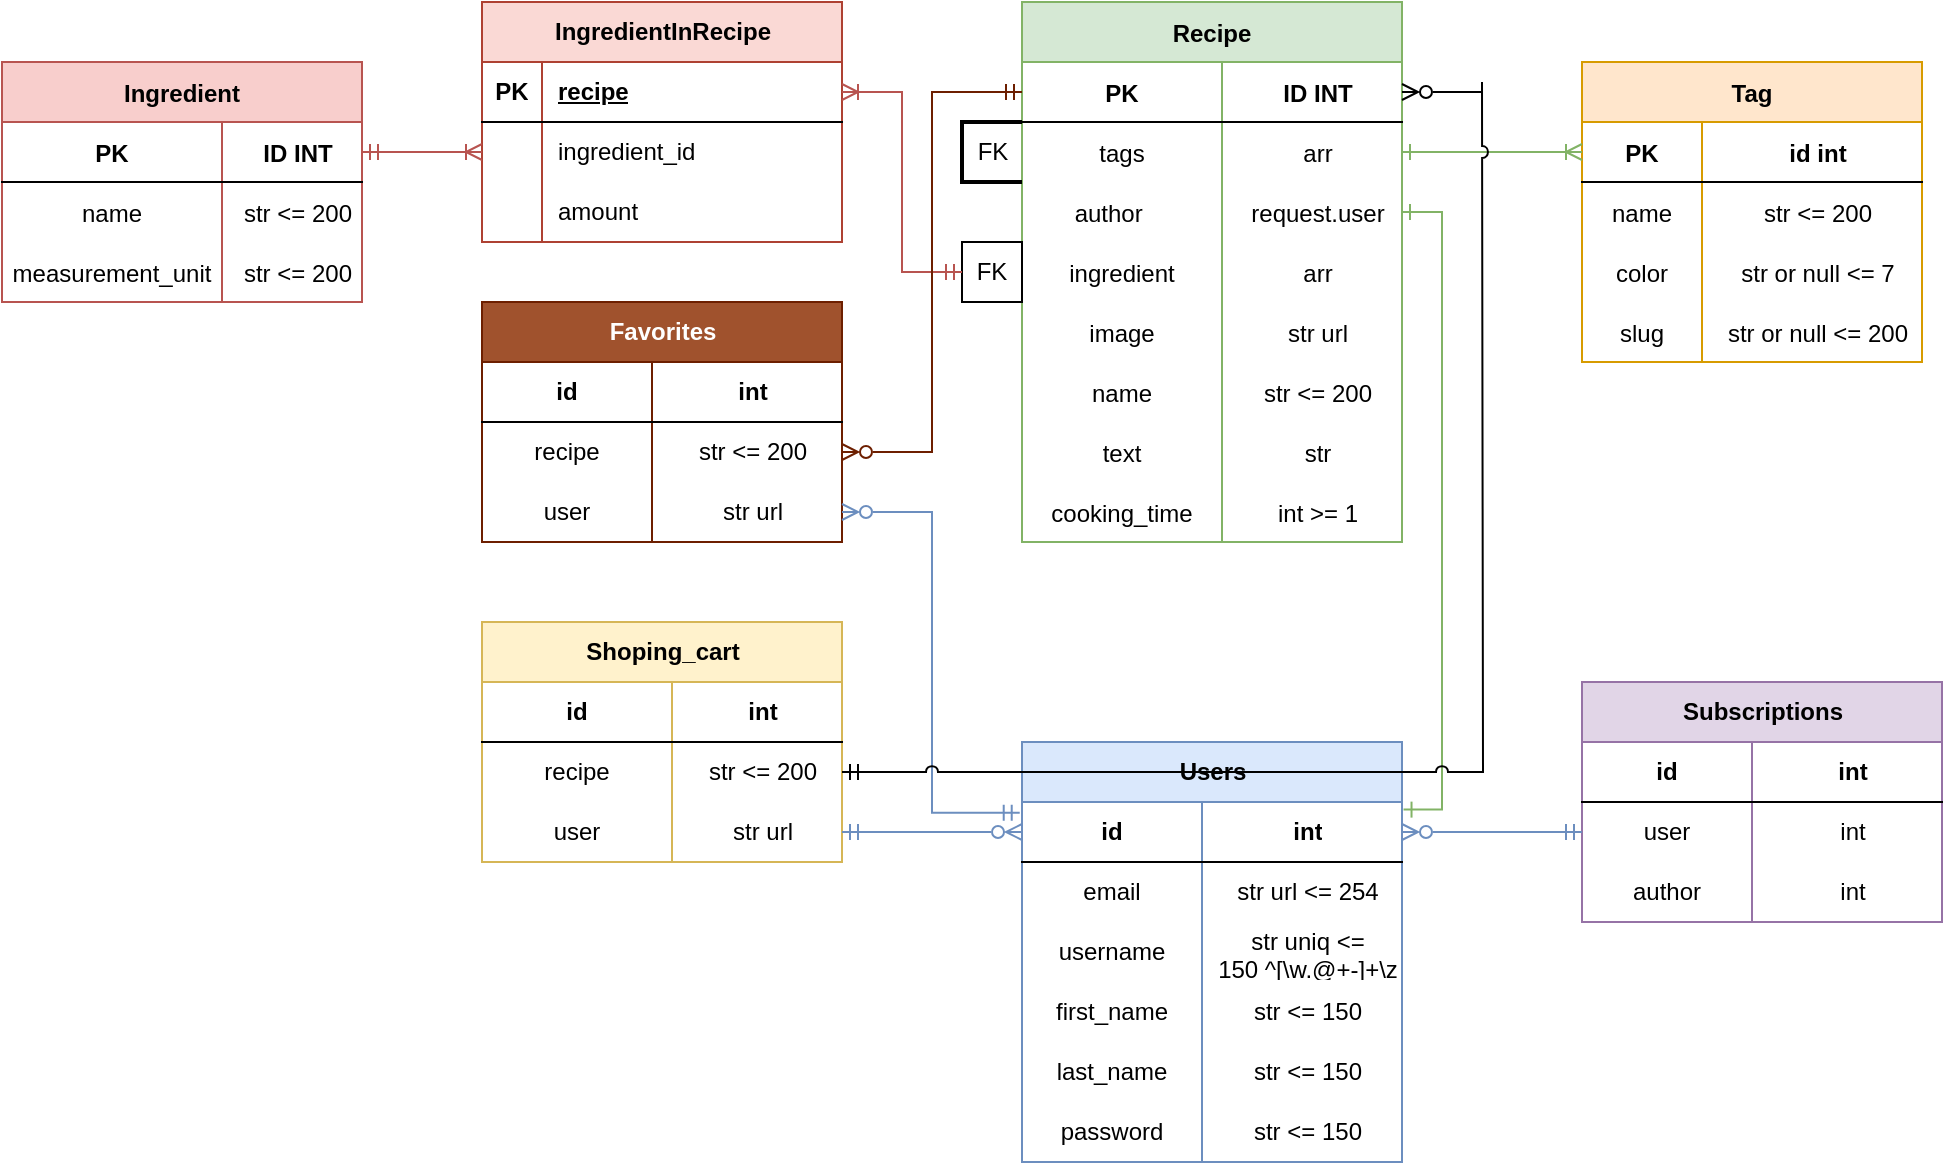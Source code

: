 <mxfile version="22.0.4" type="github">
  <diagram id="R2lEEEUBdFMjLlhIrx00" name="Page-1">
    <mxGraphModel dx="1900" dy="585" grid="1" gridSize="10" guides="1" tooltips="1" connect="1" arrows="1" fold="1" page="1" pageScale="1" pageWidth="850" pageHeight="1100" math="0" shadow="0" extFonts="Permanent Marker^https://fonts.googleapis.com/css?family=Permanent+Marker">
      <root>
        <mxCell id="0" />
        <mxCell id="1" parent="0" />
        <mxCell id="C-vyLk0tnHw3VtMMgP7b-2" value="Ingredient" style="shape=table;startSize=30;container=1;collapsible=1;childLayout=tableLayout;fixedRows=1;rowLines=0;fontStyle=1;align=center;resizeLast=1;fillColor=#f8cecc;strokeColor=#b85450;" parent="1" vertex="1">
          <mxGeometry x="-580" y="30" width="180" height="120" as="geometry" />
        </mxCell>
        <mxCell id="C-vyLk0tnHw3VtMMgP7b-3" value="" style="shape=partialRectangle;collapsible=0;dropTarget=0;pointerEvents=0;fillColor=none;points=[[0,0.5],[1,0.5]];portConstraint=eastwest;top=0;left=0;right=0;bottom=1;" parent="C-vyLk0tnHw3VtMMgP7b-2" vertex="1">
          <mxGeometry y="30" width="180" height="30" as="geometry" />
        </mxCell>
        <mxCell id="C-vyLk0tnHw3VtMMgP7b-4" value="PK" style="shape=partialRectangle;overflow=hidden;connectable=0;fillColor=none;top=0;left=0;bottom=0;right=0;fontStyle=1;" parent="C-vyLk0tnHw3VtMMgP7b-3" vertex="1">
          <mxGeometry width="110" height="30" as="geometry">
            <mxRectangle width="110" height="30" as="alternateBounds" />
          </mxGeometry>
        </mxCell>
        <mxCell id="C-vyLk0tnHw3VtMMgP7b-5" value="ID INT" style="shape=partialRectangle;overflow=hidden;connectable=0;fillColor=none;top=0;left=0;bottom=0;right=0;align=center;spacingLeft=6;fontStyle=1;" parent="C-vyLk0tnHw3VtMMgP7b-3" vertex="1">
          <mxGeometry x="110" width="70" height="30" as="geometry">
            <mxRectangle width="70" height="30" as="alternateBounds" />
          </mxGeometry>
        </mxCell>
        <mxCell id="C-vyLk0tnHw3VtMMgP7b-6" value="" style="shape=partialRectangle;collapsible=0;dropTarget=0;pointerEvents=0;fillColor=none;points=[[0,0.5],[1,0.5]];portConstraint=eastwest;top=0;left=0;right=0;bottom=0;" parent="C-vyLk0tnHw3VtMMgP7b-2" vertex="1">
          <mxGeometry y="60" width="180" height="30" as="geometry" />
        </mxCell>
        <mxCell id="C-vyLk0tnHw3VtMMgP7b-7" value="name" style="shape=partialRectangle;overflow=hidden;connectable=0;fillColor=none;top=0;left=0;bottom=0;right=0;" parent="C-vyLk0tnHw3VtMMgP7b-6" vertex="1">
          <mxGeometry width="110" height="30" as="geometry">
            <mxRectangle width="110" height="30" as="alternateBounds" />
          </mxGeometry>
        </mxCell>
        <mxCell id="C-vyLk0tnHw3VtMMgP7b-8" value="str &lt;= 200" style="shape=partialRectangle;overflow=hidden;connectable=0;fillColor=none;top=0;left=0;bottom=0;right=0;align=center;spacingLeft=6;" parent="C-vyLk0tnHw3VtMMgP7b-6" vertex="1">
          <mxGeometry x="110" width="70" height="30" as="geometry">
            <mxRectangle width="70" height="30" as="alternateBounds" />
          </mxGeometry>
        </mxCell>
        <mxCell id="C-vyLk0tnHw3VtMMgP7b-9" value="" style="shape=partialRectangle;collapsible=0;dropTarget=0;pointerEvents=0;fillColor=none;points=[[0,0.5],[1,0.5]];portConstraint=eastwest;top=0;left=0;right=0;bottom=0;" parent="C-vyLk0tnHw3VtMMgP7b-2" vertex="1">
          <mxGeometry y="90" width="180" height="30" as="geometry" />
        </mxCell>
        <mxCell id="C-vyLk0tnHw3VtMMgP7b-10" value="measurement_unit" style="shape=partialRectangle;overflow=hidden;connectable=0;fillColor=none;top=0;left=0;bottom=0;right=0;" parent="C-vyLk0tnHw3VtMMgP7b-9" vertex="1">
          <mxGeometry width="110" height="30" as="geometry">
            <mxRectangle width="110" height="30" as="alternateBounds" />
          </mxGeometry>
        </mxCell>
        <mxCell id="C-vyLk0tnHw3VtMMgP7b-11" value="str &lt;= 200" style="shape=partialRectangle;overflow=hidden;connectable=0;fillColor=none;top=0;left=0;bottom=0;right=0;align=center;spacingLeft=6;" parent="C-vyLk0tnHw3VtMMgP7b-9" vertex="1">
          <mxGeometry x="110" width="70" height="30" as="geometry">
            <mxRectangle width="70" height="30" as="alternateBounds" />
          </mxGeometry>
        </mxCell>
        <mxCell id="C-vyLk0tnHw3VtMMgP7b-13" value="Tag" style="shape=table;startSize=30;container=1;collapsible=1;childLayout=tableLayout;fixedRows=1;rowLines=0;fontStyle=1;align=center;resizeLast=1;fillColor=#ffe6cc;strokeColor=#d79b00;" parent="1" vertex="1">
          <mxGeometry x="210" y="30" width="170" height="150" as="geometry">
            <mxRectangle x="450" y="280" width="100" height="30" as="alternateBounds" />
          </mxGeometry>
        </mxCell>
        <mxCell id="C-vyLk0tnHw3VtMMgP7b-14" value="" style="shape=partialRectangle;collapsible=0;dropTarget=0;pointerEvents=0;fillColor=none;points=[[0,0.5],[1,0.5]];portConstraint=eastwest;top=0;left=0;right=0;bottom=1;" parent="C-vyLk0tnHw3VtMMgP7b-13" vertex="1">
          <mxGeometry y="30" width="170" height="30" as="geometry" />
        </mxCell>
        <mxCell id="C-vyLk0tnHw3VtMMgP7b-15" value="PK" style="shape=partialRectangle;overflow=hidden;connectable=0;fillColor=none;top=0;left=0;bottom=0;right=0;fontStyle=1;" parent="C-vyLk0tnHw3VtMMgP7b-14" vertex="1">
          <mxGeometry width="60" height="30" as="geometry">
            <mxRectangle width="60" height="30" as="alternateBounds" />
          </mxGeometry>
        </mxCell>
        <mxCell id="C-vyLk0tnHw3VtMMgP7b-16" value="id int" style="shape=partialRectangle;overflow=hidden;connectable=0;fillColor=none;top=0;left=0;bottom=0;right=0;align=center;spacingLeft=6;fontStyle=1;" parent="C-vyLk0tnHw3VtMMgP7b-14" vertex="1">
          <mxGeometry x="60" width="110" height="30" as="geometry">
            <mxRectangle width="110" height="30" as="alternateBounds" />
          </mxGeometry>
        </mxCell>
        <mxCell id="C-vyLk0tnHw3VtMMgP7b-17" value="" style="shape=partialRectangle;collapsible=0;dropTarget=0;pointerEvents=0;fillColor=none;points=[[0,0.5],[1,0.5]];portConstraint=eastwest;top=0;left=0;right=0;bottom=0;" parent="C-vyLk0tnHw3VtMMgP7b-13" vertex="1">
          <mxGeometry y="60" width="170" height="30" as="geometry" />
        </mxCell>
        <mxCell id="C-vyLk0tnHw3VtMMgP7b-18" value="name" style="shape=partialRectangle;overflow=hidden;connectable=0;fillColor=none;top=0;left=0;bottom=0;right=0;" parent="C-vyLk0tnHw3VtMMgP7b-17" vertex="1">
          <mxGeometry width="60" height="30" as="geometry">
            <mxRectangle width="60" height="30" as="alternateBounds" />
          </mxGeometry>
        </mxCell>
        <mxCell id="C-vyLk0tnHw3VtMMgP7b-19" value="str &lt;= 200" style="shape=partialRectangle;overflow=hidden;connectable=0;fillColor=none;top=0;left=0;bottom=0;right=0;align=center;spacingLeft=6;" parent="C-vyLk0tnHw3VtMMgP7b-17" vertex="1">
          <mxGeometry x="60" width="110" height="30" as="geometry">
            <mxRectangle width="110" height="30" as="alternateBounds" />
          </mxGeometry>
        </mxCell>
        <mxCell id="C-vyLk0tnHw3VtMMgP7b-20" value="" style="shape=partialRectangle;collapsible=0;dropTarget=0;pointerEvents=0;fillColor=none;points=[[0,0.5],[1,0.5]];portConstraint=eastwest;top=0;left=0;right=0;bottom=0;" parent="C-vyLk0tnHw3VtMMgP7b-13" vertex="1">
          <mxGeometry y="90" width="170" height="30" as="geometry" />
        </mxCell>
        <mxCell id="C-vyLk0tnHw3VtMMgP7b-21" value="color" style="shape=partialRectangle;overflow=hidden;connectable=0;fillColor=none;top=0;left=0;bottom=0;right=0;" parent="C-vyLk0tnHw3VtMMgP7b-20" vertex="1">
          <mxGeometry width="60" height="30" as="geometry">
            <mxRectangle width="60" height="30" as="alternateBounds" />
          </mxGeometry>
        </mxCell>
        <mxCell id="C-vyLk0tnHw3VtMMgP7b-22" value="str or null &lt;= 7" style="shape=partialRectangle;overflow=hidden;connectable=0;fillColor=none;top=0;left=0;bottom=0;right=0;align=center;spacingLeft=6;" parent="C-vyLk0tnHw3VtMMgP7b-20" vertex="1">
          <mxGeometry x="60" width="110" height="30" as="geometry">
            <mxRectangle width="110" height="30" as="alternateBounds" />
          </mxGeometry>
        </mxCell>
        <mxCell id="FzoGhmLpNb_lj_V5C8k2-19" value="" style="shape=partialRectangle;collapsible=0;dropTarget=0;pointerEvents=0;fillColor=none;points=[[0,0.5],[1,0.5]];portConstraint=eastwest;top=0;left=0;right=0;bottom=0;" parent="C-vyLk0tnHw3VtMMgP7b-13" vertex="1">
          <mxGeometry y="120" width="170" height="30" as="geometry" />
        </mxCell>
        <mxCell id="FzoGhmLpNb_lj_V5C8k2-20" value="slug" style="shape=partialRectangle;overflow=hidden;connectable=0;fillColor=none;top=0;left=0;bottom=0;right=0;" parent="FzoGhmLpNb_lj_V5C8k2-19" vertex="1">
          <mxGeometry width="60" height="30" as="geometry">
            <mxRectangle width="60" height="30" as="alternateBounds" />
          </mxGeometry>
        </mxCell>
        <mxCell id="FzoGhmLpNb_lj_V5C8k2-21" value="str or null &lt;= 200" style="shape=partialRectangle;overflow=hidden;connectable=0;fillColor=none;top=0;left=0;bottom=0;right=0;align=center;spacingLeft=6;" parent="FzoGhmLpNb_lj_V5C8k2-19" vertex="1">
          <mxGeometry x="60" width="110" height="30" as="geometry">
            <mxRectangle width="110" height="30" as="alternateBounds" />
          </mxGeometry>
        </mxCell>
        <mxCell id="2BtmuSLuBEqkXq1-cd7t-18" value="Shoping_cart" style="shape=table;startSize=30;container=1;collapsible=1;childLayout=tableLayout;fixedRows=1;rowLines=0;fontStyle=1;align=center;resizeLast=1;html=1;fillColor=#fff2cc;strokeColor=#d6b656;" parent="1" vertex="1">
          <mxGeometry x="-340" y="310" width="180" height="120" as="geometry" />
        </mxCell>
        <mxCell id="2BtmuSLuBEqkXq1-cd7t-19" value="" style="shape=tableRow;horizontal=0;startSize=0;swimlaneHead=0;swimlaneBody=0;fillColor=none;collapsible=0;dropTarget=0;points=[[0,0.5],[1,0.5]];portConstraint=eastwest;top=0;left=0;right=0;bottom=1;" parent="2BtmuSLuBEqkXq1-cd7t-18" vertex="1">
          <mxGeometry y="30" width="180" height="30" as="geometry" />
        </mxCell>
        <mxCell id="2BtmuSLuBEqkXq1-cd7t-20" value="id" style="shape=partialRectangle;connectable=0;fillColor=none;top=0;left=0;bottom=0;right=0;fontStyle=1;overflow=hidden;whiteSpace=wrap;html=1;" parent="2BtmuSLuBEqkXq1-cd7t-19" vertex="1">
          <mxGeometry width="95" height="30" as="geometry">
            <mxRectangle width="95" height="30" as="alternateBounds" />
          </mxGeometry>
        </mxCell>
        <mxCell id="2BtmuSLuBEqkXq1-cd7t-21" value="int" style="shape=partialRectangle;connectable=0;fillColor=none;top=0;left=0;bottom=0;right=0;align=center;spacingLeft=6;fontStyle=1;overflow=hidden;whiteSpace=wrap;html=1;" parent="2BtmuSLuBEqkXq1-cd7t-19" vertex="1">
          <mxGeometry x="95" width="85" height="30" as="geometry">
            <mxRectangle width="85" height="30" as="alternateBounds" />
          </mxGeometry>
        </mxCell>
        <mxCell id="2BtmuSLuBEqkXq1-cd7t-22" value="" style="shape=tableRow;horizontal=0;startSize=0;swimlaneHead=0;swimlaneBody=0;fillColor=none;collapsible=0;dropTarget=0;points=[[0,0.5],[1,0.5]];portConstraint=eastwest;top=0;left=0;right=0;bottom=0;" parent="2BtmuSLuBEqkXq1-cd7t-18" vertex="1">
          <mxGeometry y="60" width="180" height="30" as="geometry" />
        </mxCell>
        <mxCell id="2BtmuSLuBEqkXq1-cd7t-23" value="recipe" style="shape=partialRectangle;connectable=0;fillColor=none;top=0;left=0;bottom=0;right=0;editable=1;overflow=hidden;whiteSpace=wrap;html=1;" parent="2BtmuSLuBEqkXq1-cd7t-22" vertex="1">
          <mxGeometry width="95" height="30" as="geometry">
            <mxRectangle width="95" height="30" as="alternateBounds" />
          </mxGeometry>
        </mxCell>
        <mxCell id="2BtmuSLuBEqkXq1-cd7t-24" value="str &amp;lt;= 200" style="shape=partialRectangle;connectable=0;fillColor=none;top=0;left=0;bottom=0;right=0;align=center;spacingLeft=6;overflow=hidden;whiteSpace=wrap;html=1;" parent="2BtmuSLuBEqkXq1-cd7t-22" vertex="1">
          <mxGeometry x="95" width="85" height="30" as="geometry">
            <mxRectangle width="85" height="30" as="alternateBounds" />
          </mxGeometry>
        </mxCell>
        <mxCell id="2BtmuSLuBEqkXq1-cd7t-25" value="" style="shape=tableRow;horizontal=0;startSize=0;swimlaneHead=0;swimlaneBody=0;fillColor=none;collapsible=0;dropTarget=0;points=[[0,0.5],[1,0.5]];portConstraint=eastwest;top=0;left=0;right=0;bottom=0;" parent="2BtmuSLuBEqkXq1-cd7t-18" vertex="1">
          <mxGeometry y="90" width="180" height="30" as="geometry" />
        </mxCell>
        <mxCell id="2BtmuSLuBEqkXq1-cd7t-26" value="user" style="shape=partialRectangle;connectable=0;fillColor=none;top=0;left=0;bottom=0;right=0;editable=1;overflow=hidden;whiteSpace=wrap;html=1;" parent="2BtmuSLuBEqkXq1-cd7t-25" vertex="1">
          <mxGeometry width="95" height="30" as="geometry">
            <mxRectangle width="95" height="30" as="alternateBounds" />
          </mxGeometry>
        </mxCell>
        <mxCell id="2BtmuSLuBEqkXq1-cd7t-27" value="str url" style="shape=partialRectangle;connectable=0;fillColor=none;top=0;left=0;bottom=0;right=0;align=center;spacingLeft=6;overflow=hidden;whiteSpace=wrap;html=1;" parent="2BtmuSLuBEqkXq1-cd7t-25" vertex="1">
          <mxGeometry x="95" width="85" height="30" as="geometry">
            <mxRectangle width="85" height="30" as="alternateBounds" />
          </mxGeometry>
        </mxCell>
        <mxCell id="2BtmuSLuBEqkXq1-cd7t-31" value="Favorites" style="shape=table;startSize=30;container=1;collapsible=1;childLayout=tableLayout;fixedRows=1;rowLines=0;fontStyle=1;align=center;resizeLast=1;html=1;fillColor=#a0522d;fontColor=#ffffff;strokeColor=#6D1F00;" parent="1" vertex="1">
          <mxGeometry x="-340" y="150" width="180" height="120" as="geometry" />
        </mxCell>
        <mxCell id="2BtmuSLuBEqkXq1-cd7t-32" value="" style="shape=tableRow;horizontal=0;startSize=0;swimlaneHead=0;swimlaneBody=0;fillColor=none;collapsible=0;dropTarget=0;points=[[0,0.5],[1,0.5]];portConstraint=eastwest;top=0;left=0;right=0;bottom=1;" parent="2BtmuSLuBEqkXq1-cd7t-31" vertex="1">
          <mxGeometry y="30" width="180" height="30" as="geometry" />
        </mxCell>
        <mxCell id="2BtmuSLuBEqkXq1-cd7t-33" value="id" style="shape=partialRectangle;connectable=0;fillColor=none;top=0;left=0;bottom=0;right=0;fontStyle=1;overflow=hidden;whiteSpace=wrap;html=1;" parent="2BtmuSLuBEqkXq1-cd7t-32" vertex="1">
          <mxGeometry width="85" height="30" as="geometry">
            <mxRectangle width="85" height="30" as="alternateBounds" />
          </mxGeometry>
        </mxCell>
        <mxCell id="2BtmuSLuBEqkXq1-cd7t-34" value="int" style="shape=partialRectangle;connectable=0;fillColor=none;top=0;left=0;bottom=0;right=0;align=center;spacingLeft=6;fontStyle=1;overflow=hidden;whiteSpace=wrap;html=1;" parent="2BtmuSLuBEqkXq1-cd7t-32" vertex="1">
          <mxGeometry x="85" width="95" height="30" as="geometry">
            <mxRectangle width="95" height="30" as="alternateBounds" />
          </mxGeometry>
        </mxCell>
        <mxCell id="2BtmuSLuBEqkXq1-cd7t-35" value="" style="shape=tableRow;horizontal=0;startSize=0;swimlaneHead=0;swimlaneBody=0;fillColor=none;collapsible=0;dropTarget=0;points=[[0,0.5],[1,0.5]];portConstraint=eastwest;top=0;left=0;right=0;bottom=0;" parent="2BtmuSLuBEqkXq1-cd7t-31" vertex="1">
          <mxGeometry y="60" width="180" height="30" as="geometry" />
        </mxCell>
        <mxCell id="2BtmuSLuBEqkXq1-cd7t-36" value="recipe" style="shape=partialRectangle;connectable=0;fillColor=none;top=0;left=0;bottom=0;right=0;editable=1;overflow=hidden;whiteSpace=wrap;html=1;" parent="2BtmuSLuBEqkXq1-cd7t-35" vertex="1">
          <mxGeometry width="85" height="30" as="geometry">
            <mxRectangle width="85" height="30" as="alternateBounds" />
          </mxGeometry>
        </mxCell>
        <mxCell id="2BtmuSLuBEqkXq1-cd7t-37" value="str &amp;lt;= 200" style="shape=partialRectangle;connectable=0;fillColor=none;top=0;left=0;bottom=0;right=0;align=center;spacingLeft=6;overflow=hidden;whiteSpace=wrap;html=1;" parent="2BtmuSLuBEqkXq1-cd7t-35" vertex="1">
          <mxGeometry x="85" width="95" height="30" as="geometry">
            <mxRectangle width="95" height="30" as="alternateBounds" />
          </mxGeometry>
        </mxCell>
        <mxCell id="2BtmuSLuBEqkXq1-cd7t-38" value="" style="shape=tableRow;horizontal=0;startSize=0;swimlaneHead=0;swimlaneBody=0;fillColor=none;collapsible=0;dropTarget=0;points=[[0,0.5],[1,0.5]];portConstraint=eastwest;top=0;left=0;right=0;bottom=0;" parent="2BtmuSLuBEqkXq1-cd7t-31" vertex="1">
          <mxGeometry y="90" width="180" height="30" as="geometry" />
        </mxCell>
        <mxCell id="2BtmuSLuBEqkXq1-cd7t-39" value="user" style="shape=partialRectangle;connectable=0;fillColor=none;top=0;left=0;bottom=0;right=0;editable=1;overflow=hidden;whiteSpace=wrap;html=1;" parent="2BtmuSLuBEqkXq1-cd7t-38" vertex="1">
          <mxGeometry width="85" height="30" as="geometry">
            <mxRectangle width="85" height="30" as="alternateBounds" />
          </mxGeometry>
        </mxCell>
        <mxCell id="2BtmuSLuBEqkXq1-cd7t-40" value="str url" style="shape=partialRectangle;connectable=0;fillColor=none;top=0;left=0;bottom=0;right=0;align=center;spacingLeft=6;overflow=hidden;whiteSpace=wrap;html=1;" parent="2BtmuSLuBEqkXq1-cd7t-38" vertex="1">
          <mxGeometry x="85" width="95" height="30" as="geometry">
            <mxRectangle width="95" height="30" as="alternateBounds" />
          </mxGeometry>
        </mxCell>
        <mxCell id="2BtmuSLuBEqkXq1-cd7t-44" value="Subscriptions" style="shape=table;startSize=30;container=1;collapsible=1;childLayout=tableLayout;fixedRows=1;rowLines=0;fontStyle=1;align=center;resizeLast=1;html=1;fillColor=#e1d5e7;strokeColor=#9673a6;" parent="1" vertex="1">
          <mxGeometry x="210" y="340" width="180" height="120" as="geometry" />
        </mxCell>
        <mxCell id="2BtmuSLuBEqkXq1-cd7t-45" value="" style="shape=tableRow;horizontal=0;startSize=0;swimlaneHead=0;swimlaneBody=0;fillColor=none;collapsible=0;dropTarget=0;points=[[0,0.5],[1,0.5]];portConstraint=eastwest;top=0;left=0;right=0;bottom=1;" parent="2BtmuSLuBEqkXq1-cd7t-44" vertex="1">
          <mxGeometry y="30" width="180" height="30" as="geometry" />
        </mxCell>
        <mxCell id="2BtmuSLuBEqkXq1-cd7t-46" value="id" style="shape=partialRectangle;connectable=0;fillColor=none;top=0;left=0;bottom=0;right=0;fontStyle=1;overflow=hidden;whiteSpace=wrap;html=1;" parent="2BtmuSLuBEqkXq1-cd7t-45" vertex="1">
          <mxGeometry width="85" height="30" as="geometry">
            <mxRectangle width="85" height="30" as="alternateBounds" />
          </mxGeometry>
        </mxCell>
        <mxCell id="2BtmuSLuBEqkXq1-cd7t-47" value="int" style="shape=partialRectangle;connectable=0;fillColor=none;top=0;left=0;bottom=0;right=0;align=center;spacingLeft=6;fontStyle=1;overflow=hidden;whiteSpace=wrap;html=1;" parent="2BtmuSLuBEqkXq1-cd7t-45" vertex="1">
          <mxGeometry x="85" width="95" height="30" as="geometry">
            <mxRectangle width="95" height="30" as="alternateBounds" />
          </mxGeometry>
        </mxCell>
        <mxCell id="2BtmuSLuBEqkXq1-cd7t-51" value="" style="shape=tableRow;horizontal=0;startSize=0;swimlaneHead=0;swimlaneBody=0;fillColor=none;collapsible=0;dropTarget=0;points=[[0,0.5],[1,0.5]];portConstraint=eastwest;top=0;left=0;right=0;bottom=0;" parent="2BtmuSLuBEqkXq1-cd7t-44" vertex="1">
          <mxGeometry y="60" width="180" height="30" as="geometry" />
        </mxCell>
        <mxCell id="2BtmuSLuBEqkXq1-cd7t-52" value="user" style="shape=partialRectangle;connectable=0;fillColor=none;top=0;left=0;bottom=0;right=0;editable=1;overflow=hidden;whiteSpace=wrap;html=1;" parent="2BtmuSLuBEqkXq1-cd7t-51" vertex="1">
          <mxGeometry width="85" height="30" as="geometry">
            <mxRectangle width="85" height="30" as="alternateBounds" />
          </mxGeometry>
        </mxCell>
        <mxCell id="2BtmuSLuBEqkXq1-cd7t-53" value="int" style="shape=partialRectangle;connectable=0;fillColor=none;top=0;left=0;bottom=0;right=0;align=center;spacingLeft=6;overflow=hidden;whiteSpace=wrap;html=1;" parent="2BtmuSLuBEqkXq1-cd7t-51" vertex="1">
          <mxGeometry x="85" width="95" height="30" as="geometry">
            <mxRectangle width="95" height="30" as="alternateBounds" />
          </mxGeometry>
        </mxCell>
        <mxCell id="FzoGhmLpNb_lj_V5C8k2-39" value="" style="shape=tableRow;horizontal=0;startSize=0;swimlaneHead=0;swimlaneBody=0;fillColor=none;collapsible=0;dropTarget=0;points=[[0,0.5],[1,0.5]];portConstraint=eastwest;top=0;left=0;right=0;bottom=0;" parent="2BtmuSLuBEqkXq1-cd7t-44" vertex="1">
          <mxGeometry y="90" width="180" height="30" as="geometry" />
        </mxCell>
        <mxCell id="FzoGhmLpNb_lj_V5C8k2-40" value="author" style="shape=partialRectangle;connectable=0;fillColor=none;top=0;left=0;bottom=0;right=0;editable=1;overflow=hidden;whiteSpace=wrap;html=1;" parent="FzoGhmLpNb_lj_V5C8k2-39" vertex="1">
          <mxGeometry width="85" height="30" as="geometry">
            <mxRectangle width="85" height="30" as="alternateBounds" />
          </mxGeometry>
        </mxCell>
        <mxCell id="FzoGhmLpNb_lj_V5C8k2-41" value="int" style="shape=partialRectangle;connectable=0;fillColor=none;top=0;left=0;bottom=0;right=0;align=center;spacingLeft=6;overflow=hidden;whiteSpace=wrap;html=1;" parent="FzoGhmLpNb_lj_V5C8k2-39" vertex="1">
          <mxGeometry x="85" width="95" height="30" as="geometry">
            <mxRectangle width="95" height="30" as="alternateBounds" />
          </mxGeometry>
        </mxCell>
        <mxCell id="2BtmuSLuBEqkXq1-cd7t-5" value="Users" style="shape=table;startSize=30;container=1;collapsible=1;childLayout=tableLayout;fixedRows=1;rowLines=0;fontStyle=1;align=center;resizeLast=1;html=1;fillColor=#dae8fc;strokeColor=#6c8ebf;" parent="1" vertex="1">
          <mxGeometry x="-70" y="370" width="190" height="210" as="geometry" />
        </mxCell>
        <mxCell id="2BtmuSLuBEqkXq1-cd7t-6" value="" style="shape=tableRow;horizontal=0;startSize=0;swimlaneHead=0;swimlaneBody=0;fillColor=none;collapsible=0;dropTarget=0;points=[[0,0.5],[1,0.5]];portConstraint=eastwest;top=0;left=0;right=0;bottom=1;" parent="2BtmuSLuBEqkXq1-cd7t-5" vertex="1">
          <mxGeometry y="30" width="190" height="30" as="geometry" />
        </mxCell>
        <mxCell id="2BtmuSLuBEqkXq1-cd7t-7" value="id" style="shape=partialRectangle;connectable=0;fillColor=none;top=0;left=0;bottom=0;right=0;fontStyle=1;overflow=hidden;whiteSpace=wrap;html=1;" parent="2BtmuSLuBEqkXq1-cd7t-6" vertex="1">
          <mxGeometry width="90" height="30" as="geometry">
            <mxRectangle width="90" height="30" as="alternateBounds" />
          </mxGeometry>
        </mxCell>
        <mxCell id="2BtmuSLuBEqkXq1-cd7t-8" value="int" style="shape=partialRectangle;connectable=0;fillColor=none;top=0;left=0;bottom=0;right=0;align=center;spacingLeft=6;fontStyle=1;overflow=hidden;whiteSpace=wrap;html=1;" parent="2BtmuSLuBEqkXq1-cd7t-6" vertex="1">
          <mxGeometry x="90" width="100" height="30" as="geometry">
            <mxRectangle width="100" height="30" as="alternateBounds" />
          </mxGeometry>
        </mxCell>
        <mxCell id="2BtmuSLuBEqkXq1-cd7t-9" value="" style="shape=tableRow;horizontal=0;startSize=0;swimlaneHead=0;swimlaneBody=0;fillColor=none;collapsible=0;dropTarget=0;points=[[0,0.5],[1,0.5]];portConstraint=eastwest;top=0;left=0;right=0;bottom=0;" parent="2BtmuSLuBEqkXq1-cd7t-5" vertex="1">
          <mxGeometry y="60" width="190" height="30" as="geometry" />
        </mxCell>
        <mxCell id="2BtmuSLuBEqkXq1-cd7t-10" value="email" style="shape=partialRectangle;connectable=0;fillColor=none;top=0;left=0;bottom=0;right=0;editable=1;overflow=hidden;whiteSpace=wrap;html=1;" parent="2BtmuSLuBEqkXq1-cd7t-9" vertex="1">
          <mxGeometry width="90" height="30" as="geometry">
            <mxRectangle width="90" height="30" as="alternateBounds" />
          </mxGeometry>
        </mxCell>
        <mxCell id="2BtmuSLuBEqkXq1-cd7t-11" value="str url &amp;lt;= 254" style="shape=partialRectangle;connectable=0;fillColor=none;top=0;left=0;bottom=0;right=0;align=center;spacingLeft=6;overflow=hidden;whiteSpace=wrap;html=1;" parent="2BtmuSLuBEqkXq1-cd7t-9" vertex="1">
          <mxGeometry x="90" width="100" height="30" as="geometry">
            <mxRectangle width="100" height="30" as="alternateBounds" />
          </mxGeometry>
        </mxCell>
        <mxCell id="2BtmuSLuBEqkXq1-cd7t-12" value="" style="shape=tableRow;horizontal=0;startSize=0;swimlaneHead=0;swimlaneBody=0;fillColor=none;collapsible=0;dropTarget=0;points=[[0,0.5],[1,0.5]];portConstraint=eastwest;top=0;left=0;right=0;bottom=0;" parent="2BtmuSLuBEqkXq1-cd7t-5" vertex="1">
          <mxGeometry y="90" width="190" height="30" as="geometry" />
        </mxCell>
        <mxCell id="2BtmuSLuBEqkXq1-cd7t-13" value="username" style="shape=partialRectangle;connectable=0;fillColor=none;top=0;left=0;bottom=0;right=0;editable=1;overflow=hidden;whiteSpace=wrap;html=1;" parent="2BtmuSLuBEqkXq1-cd7t-12" vertex="1">
          <mxGeometry width="90" height="30" as="geometry">
            <mxRectangle width="90" height="30" as="alternateBounds" />
          </mxGeometry>
        </mxCell>
        <mxCell id="2BtmuSLuBEqkXq1-cd7t-14" value="str uniq &amp;lt;= 150&amp;nbsp;^[\w.@+-]+\z" style="shape=partialRectangle;connectable=0;fillColor=none;top=0;left=0;bottom=0;right=0;align=center;spacingLeft=6;overflow=hidden;whiteSpace=wrap;html=1;" parent="2BtmuSLuBEqkXq1-cd7t-12" vertex="1">
          <mxGeometry x="90" width="100" height="30" as="geometry">
            <mxRectangle width="100" height="30" as="alternateBounds" />
          </mxGeometry>
        </mxCell>
        <mxCell id="2BtmuSLuBEqkXq1-cd7t-15" value="" style="shape=tableRow;horizontal=0;startSize=0;swimlaneHead=0;swimlaneBody=0;fillColor=none;collapsible=0;dropTarget=0;points=[[0,0.5],[1,0.5]];portConstraint=eastwest;top=0;left=0;right=0;bottom=0;" parent="2BtmuSLuBEqkXq1-cd7t-5" vertex="1">
          <mxGeometry y="120" width="190" height="30" as="geometry" />
        </mxCell>
        <mxCell id="2BtmuSLuBEqkXq1-cd7t-16" value="first_name" style="shape=partialRectangle;connectable=0;fillColor=none;top=0;left=0;bottom=0;right=0;editable=1;overflow=hidden;whiteSpace=wrap;html=1;" parent="2BtmuSLuBEqkXq1-cd7t-15" vertex="1">
          <mxGeometry width="90" height="30" as="geometry">
            <mxRectangle width="90" height="30" as="alternateBounds" />
          </mxGeometry>
        </mxCell>
        <mxCell id="2BtmuSLuBEqkXq1-cd7t-17" value="str &amp;lt;= 150" style="shape=partialRectangle;connectable=0;fillColor=none;top=0;left=0;bottom=0;right=0;align=center;spacingLeft=6;overflow=hidden;whiteSpace=wrap;html=1;" parent="2BtmuSLuBEqkXq1-cd7t-15" vertex="1">
          <mxGeometry x="90" width="100" height="30" as="geometry">
            <mxRectangle width="100" height="30" as="alternateBounds" />
          </mxGeometry>
        </mxCell>
        <mxCell id="FzoGhmLpNb_lj_V5C8k2-27" value="" style="shape=tableRow;horizontal=0;startSize=0;swimlaneHead=0;swimlaneBody=0;fillColor=none;collapsible=0;dropTarget=0;points=[[0,0.5],[1,0.5]];portConstraint=eastwest;top=0;left=0;right=0;bottom=0;" parent="2BtmuSLuBEqkXq1-cd7t-5" vertex="1">
          <mxGeometry y="150" width="190" height="30" as="geometry" />
        </mxCell>
        <mxCell id="FzoGhmLpNb_lj_V5C8k2-28" value="last_name" style="shape=partialRectangle;connectable=0;fillColor=none;top=0;left=0;bottom=0;right=0;editable=1;overflow=hidden;whiteSpace=wrap;html=1;" parent="FzoGhmLpNb_lj_V5C8k2-27" vertex="1">
          <mxGeometry width="90" height="30" as="geometry">
            <mxRectangle width="90" height="30" as="alternateBounds" />
          </mxGeometry>
        </mxCell>
        <mxCell id="FzoGhmLpNb_lj_V5C8k2-29" value="str &amp;lt;= 150" style="shape=partialRectangle;connectable=0;fillColor=none;top=0;left=0;bottom=0;right=0;align=center;spacingLeft=6;overflow=hidden;whiteSpace=wrap;html=1;" parent="FzoGhmLpNb_lj_V5C8k2-27" vertex="1">
          <mxGeometry x="90" width="100" height="30" as="geometry">
            <mxRectangle width="100" height="30" as="alternateBounds" />
          </mxGeometry>
        </mxCell>
        <mxCell id="FzoGhmLpNb_lj_V5C8k2-30" value="" style="shape=tableRow;horizontal=0;startSize=0;swimlaneHead=0;swimlaneBody=0;fillColor=none;collapsible=0;dropTarget=0;points=[[0,0.5],[1,0.5]];portConstraint=eastwest;top=0;left=0;right=0;bottom=0;" parent="2BtmuSLuBEqkXq1-cd7t-5" vertex="1">
          <mxGeometry y="180" width="190" height="30" as="geometry" />
        </mxCell>
        <mxCell id="FzoGhmLpNb_lj_V5C8k2-31" value="password" style="shape=partialRectangle;connectable=0;fillColor=none;top=0;left=0;bottom=0;right=0;editable=1;overflow=hidden;whiteSpace=wrap;html=1;" parent="FzoGhmLpNb_lj_V5C8k2-30" vertex="1">
          <mxGeometry width="90" height="30" as="geometry">
            <mxRectangle width="90" height="30" as="alternateBounds" />
          </mxGeometry>
        </mxCell>
        <mxCell id="FzoGhmLpNb_lj_V5C8k2-32" value="str &amp;lt;= 150" style="shape=partialRectangle;connectable=0;fillColor=none;top=0;left=0;bottom=0;right=0;align=center;spacingLeft=6;overflow=hidden;whiteSpace=wrap;html=1;" parent="FzoGhmLpNb_lj_V5C8k2-30" vertex="1">
          <mxGeometry x="90" width="100" height="30" as="geometry">
            <mxRectangle width="100" height="30" as="alternateBounds" />
          </mxGeometry>
        </mxCell>
        <mxCell id="C-vyLk0tnHw3VtMMgP7b-23" value="Recipe" style="shape=table;startSize=30;container=1;collapsible=1;childLayout=tableLayout;fixedRows=1;rowLines=0;fontStyle=1;align=center;resizeLast=1;fillColor=#d5e8d4;strokeColor=#82b366;" parent="1" vertex="1">
          <mxGeometry x="-70" width="190" height="270" as="geometry" />
        </mxCell>
        <mxCell id="C-vyLk0tnHw3VtMMgP7b-24" value="" style="shape=partialRectangle;collapsible=0;dropTarget=0;pointerEvents=0;fillColor=none;points=[[0,0.5],[1,0.5]];portConstraint=eastwest;top=0;left=0;right=0;bottom=1;" parent="C-vyLk0tnHw3VtMMgP7b-23" vertex="1">
          <mxGeometry y="30" width="190" height="30" as="geometry" />
        </mxCell>
        <mxCell id="C-vyLk0tnHw3VtMMgP7b-25" value="PK" style="shape=partialRectangle;overflow=hidden;connectable=0;fillColor=none;top=0;left=0;bottom=0;right=0;fontStyle=1;" parent="C-vyLk0tnHw3VtMMgP7b-24" vertex="1">
          <mxGeometry width="100" height="30" as="geometry">
            <mxRectangle width="100" height="30" as="alternateBounds" />
          </mxGeometry>
        </mxCell>
        <mxCell id="C-vyLk0tnHw3VtMMgP7b-26" value="ID INT" style="shape=partialRectangle;overflow=hidden;connectable=0;fillColor=none;top=0;left=0;bottom=0;right=0;align=center;spacingLeft=6;fontStyle=1;" parent="C-vyLk0tnHw3VtMMgP7b-24" vertex="1">
          <mxGeometry x="100" width="90" height="30" as="geometry">
            <mxRectangle width="90" height="30" as="alternateBounds" />
          </mxGeometry>
        </mxCell>
        <mxCell id="C-vyLk0tnHw3VtMMgP7b-27" value="" style="shape=partialRectangle;collapsible=0;dropTarget=0;pointerEvents=0;fillColor=none;points=[[0,0.5],[1,0.5]];portConstraint=eastwest;top=0;left=0;right=0;bottom=0;" parent="C-vyLk0tnHw3VtMMgP7b-23" vertex="1">
          <mxGeometry y="60" width="190" height="30" as="geometry" />
        </mxCell>
        <mxCell id="C-vyLk0tnHw3VtMMgP7b-28" value="tags" style="shape=partialRectangle;overflow=hidden;connectable=0;fillColor=none;top=0;left=0;bottom=0;right=0;strokeColor=default;" parent="C-vyLk0tnHw3VtMMgP7b-27" vertex="1">
          <mxGeometry width="100" height="30" as="geometry">
            <mxRectangle width="100" height="30" as="alternateBounds" />
          </mxGeometry>
        </mxCell>
        <mxCell id="C-vyLk0tnHw3VtMMgP7b-29" value="arr" style="shape=partialRectangle;overflow=hidden;connectable=0;fillColor=none;top=0;left=0;bottom=0;right=0;align=center;spacingLeft=6;" parent="C-vyLk0tnHw3VtMMgP7b-27" vertex="1">
          <mxGeometry x="100" width="90" height="30" as="geometry">
            <mxRectangle width="90" height="30" as="alternateBounds" />
          </mxGeometry>
        </mxCell>
        <mxCell id="FzoGhmLpNb_lj_V5C8k2-1" value="" style="shape=partialRectangle;collapsible=0;dropTarget=0;pointerEvents=0;fillColor=none;points=[[0,0.5],[1,0.5]];portConstraint=eastwest;top=0;left=0;right=0;bottom=0;align=center;" parent="C-vyLk0tnHw3VtMMgP7b-23" vertex="1">
          <mxGeometry y="90" width="190" height="30" as="geometry" />
        </mxCell>
        <mxCell id="FzoGhmLpNb_lj_V5C8k2-2" value="author    " style="shape=partialRectangle;overflow=hidden;connectable=0;fillColor=none;top=0;left=0;bottom=0;right=0;strokeColor=default;" parent="FzoGhmLpNb_lj_V5C8k2-1" vertex="1">
          <mxGeometry width="100" height="30" as="geometry">
            <mxRectangle width="100" height="30" as="alternateBounds" />
          </mxGeometry>
        </mxCell>
        <mxCell id="FzoGhmLpNb_lj_V5C8k2-3" value="request.user" style="shape=partialRectangle;overflow=hidden;connectable=0;fillColor=none;top=0;left=0;bottom=0;right=0;align=center;spacingLeft=6;" parent="FzoGhmLpNb_lj_V5C8k2-1" vertex="1">
          <mxGeometry x="100" width="90" height="30" as="geometry">
            <mxRectangle width="90" height="30" as="alternateBounds" />
          </mxGeometry>
        </mxCell>
        <mxCell id="FzoGhmLpNb_lj_V5C8k2-4" value="" style="shape=partialRectangle;collapsible=0;dropTarget=0;pointerEvents=0;fillColor=none;points=[[0,0.5],[1,0.5]];portConstraint=eastwest;top=0;left=0;right=0;bottom=0;align=center;" parent="C-vyLk0tnHw3VtMMgP7b-23" vertex="1">
          <mxGeometry y="120" width="190" height="30" as="geometry" />
        </mxCell>
        <mxCell id="FzoGhmLpNb_lj_V5C8k2-5" value="ingredient" style="shape=partialRectangle;overflow=hidden;connectable=0;fillColor=none;top=0;left=0;bottom=0;right=0;strokeColor=default;" parent="FzoGhmLpNb_lj_V5C8k2-4" vertex="1">
          <mxGeometry width="100" height="30" as="geometry">
            <mxRectangle width="100" height="30" as="alternateBounds" />
          </mxGeometry>
        </mxCell>
        <mxCell id="FzoGhmLpNb_lj_V5C8k2-6" value="arr" style="shape=partialRectangle;overflow=hidden;connectable=0;fillColor=none;top=0;left=0;bottom=0;right=0;align=center;spacingLeft=6;" parent="FzoGhmLpNb_lj_V5C8k2-4" vertex="1">
          <mxGeometry x="100" width="90" height="30" as="geometry">
            <mxRectangle width="90" height="30" as="alternateBounds" />
          </mxGeometry>
        </mxCell>
        <mxCell id="FzoGhmLpNb_lj_V5C8k2-7" value="" style="shape=partialRectangle;collapsible=0;dropTarget=0;pointerEvents=0;fillColor=none;points=[[0,0.5],[1,0.5]];portConstraint=eastwest;top=0;left=0;right=0;bottom=0;align=center;" parent="C-vyLk0tnHw3VtMMgP7b-23" vertex="1">
          <mxGeometry y="150" width="190" height="30" as="geometry" />
        </mxCell>
        <mxCell id="FzoGhmLpNb_lj_V5C8k2-8" value="image" style="shape=partialRectangle;overflow=hidden;connectable=0;fillColor=none;top=0;left=0;bottom=0;right=0;strokeColor=default;" parent="FzoGhmLpNb_lj_V5C8k2-7" vertex="1">
          <mxGeometry width="100" height="30" as="geometry">
            <mxRectangle width="100" height="30" as="alternateBounds" />
          </mxGeometry>
        </mxCell>
        <mxCell id="FzoGhmLpNb_lj_V5C8k2-9" value="str url" style="shape=partialRectangle;overflow=hidden;connectable=0;fillColor=none;top=0;left=0;bottom=0;right=0;align=center;spacingLeft=6;" parent="FzoGhmLpNb_lj_V5C8k2-7" vertex="1">
          <mxGeometry x="100" width="90" height="30" as="geometry">
            <mxRectangle width="90" height="30" as="alternateBounds" />
          </mxGeometry>
        </mxCell>
        <mxCell id="FzoGhmLpNb_lj_V5C8k2-10" value="" style="shape=partialRectangle;collapsible=0;dropTarget=0;pointerEvents=0;fillColor=none;points=[[0,0.5],[1,0.5]];portConstraint=eastwest;top=0;left=0;right=0;bottom=0;align=center;" parent="C-vyLk0tnHw3VtMMgP7b-23" vertex="1">
          <mxGeometry y="180" width="190" height="30" as="geometry" />
        </mxCell>
        <mxCell id="FzoGhmLpNb_lj_V5C8k2-11" value="name" style="shape=partialRectangle;overflow=hidden;connectable=0;fillColor=none;top=0;left=0;bottom=0;right=0;strokeColor=default;" parent="FzoGhmLpNb_lj_V5C8k2-10" vertex="1">
          <mxGeometry width="100" height="30" as="geometry">
            <mxRectangle width="100" height="30" as="alternateBounds" />
          </mxGeometry>
        </mxCell>
        <mxCell id="FzoGhmLpNb_lj_V5C8k2-12" value="str &lt;= 200" style="shape=partialRectangle;overflow=hidden;connectable=0;fillColor=none;top=0;left=0;bottom=0;right=0;align=center;spacingLeft=6;" parent="FzoGhmLpNb_lj_V5C8k2-10" vertex="1">
          <mxGeometry x="100" width="90" height="30" as="geometry">
            <mxRectangle width="90" height="30" as="alternateBounds" />
          </mxGeometry>
        </mxCell>
        <mxCell id="FzoGhmLpNb_lj_V5C8k2-13" value="" style="shape=partialRectangle;collapsible=0;dropTarget=0;pointerEvents=0;fillColor=none;points=[[0,0.5],[1,0.5]];portConstraint=eastwest;top=0;left=0;right=0;bottom=0;align=center;" parent="C-vyLk0tnHw3VtMMgP7b-23" vertex="1">
          <mxGeometry y="210" width="190" height="30" as="geometry" />
        </mxCell>
        <mxCell id="FzoGhmLpNb_lj_V5C8k2-14" value="text" style="shape=partialRectangle;overflow=hidden;connectable=0;fillColor=none;top=0;left=0;bottom=0;right=0;strokeColor=default;" parent="FzoGhmLpNb_lj_V5C8k2-13" vertex="1">
          <mxGeometry width="100" height="30" as="geometry">
            <mxRectangle width="100" height="30" as="alternateBounds" />
          </mxGeometry>
        </mxCell>
        <mxCell id="FzoGhmLpNb_lj_V5C8k2-15" value="str" style="shape=partialRectangle;overflow=hidden;connectable=0;fillColor=none;top=0;left=0;bottom=0;right=0;align=center;spacingLeft=6;" parent="FzoGhmLpNb_lj_V5C8k2-13" vertex="1">
          <mxGeometry x="100" width="90" height="30" as="geometry">
            <mxRectangle width="90" height="30" as="alternateBounds" />
          </mxGeometry>
        </mxCell>
        <mxCell id="FzoGhmLpNb_lj_V5C8k2-16" value="" style="shape=partialRectangle;collapsible=0;dropTarget=0;pointerEvents=0;fillColor=none;points=[[0,0.5],[1,0.5]];portConstraint=eastwest;top=0;left=0;right=0;bottom=0;align=center;" parent="C-vyLk0tnHw3VtMMgP7b-23" vertex="1">
          <mxGeometry y="240" width="190" height="30" as="geometry" />
        </mxCell>
        <mxCell id="FzoGhmLpNb_lj_V5C8k2-17" value="cooking_time" style="shape=partialRectangle;overflow=hidden;connectable=0;fillColor=none;top=0;left=0;bottom=0;right=0;strokeColor=default;" parent="FzoGhmLpNb_lj_V5C8k2-16" vertex="1">
          <mxGeometry width="100" height="30" as="geometry">
            <mxRectangle width="100" height="30" as="alternateBounds" />
          </mxGeometry>
        </mxCell>
        <mxCell id="FzoGhmLpNb_lj_V5C8k2-18" value="int &gt;= 1" style="shape=partialRectangle;overflow=hidden;connectable=0;fillColor=none;top=0;left=0;bottom=0;right=0;align=center;spacingLeft=6;" parent="FzoGhmLpNb_lj_V5C8k2-16" vertex="1">
          <mxGeometry x="100" width="90" height="30" as="geometry">
            <mxRectangle width="90" height="30" as="alternateBounds" />
          </mxGeometry>
        </mxCell>
        <mxCell id="FzoGhmLpNb_lj_V5C8k2-26" value="" style="edgeStyle=entityRelationEdgeStyle;fontSize=12;html=1;endArrow=ERoneToMany;rounded=0;entryX=0;entryY=0.5;entryDx=0;entryDy=0;exitX=1;exitY=0.5;exitDx=0;exitDy=0;endFill=0;startArrow=ERone;startFill=0;fillColor=#d5e8d4;strokeColor=#82b366;" parent="1" source="C-vyLk0tnHw3VtMMgP7b-27" target="C-vyLk0tnHw3VtMMgP7b-14" edge="1">
          <mxGeometry width="100" height="100" relative="1" as="geometry">
            <mxPoint x="140" y="90" as="sourcePoint" />
            <mxPoint x="240" y="-10" as="targetPoint" />
          </mxGeometry>
        </mxCell>
        <mxCell id="mpW7Ka7zg6jJvkOJy5Tm-1" value="FK" style="strokeWidth=2;html=1;shape=mxgraph.flowchart.annotation_1;align=center;pointerEvents=1;" parent="1" vertex="1">
          <mxGeometry x="-100" y="60" width="30" height="30" as="geometry" />
        </mxCell>
        <mxCell id="mpW7Ka7zg6jJvkOJy5Tm-2" value="FK" style="whiteSpace=wrap;html=1;align=center;" parent="1" vertex="1">
          <mxGeometry x="-100" y="120" width="30" height="30" as="geometry" />
        </mxCell>
        <mxCell id="d3uzBnegC27ZP5gLX-nR-1" value="IngredientInRecipe" style="shape=table;startSize=30;container=1;collapsible=1;childLayout=tableLayout;fixedRows=1;rowLines=0;fontStyle=1;align=center;resizeLast=1;html=1;fillColor=#fad9d5;strokeColor=#ae4132;" parent="1" vertex="1">
          <mxGeometry x="-340" width="180" height="120" as="geometry" />
        </mxCell>
        <mxCell id="d3uzBnegC27ZP5gLX-nR-2" value="" style="shape=tableRow;horizontal=0;startSize=0;swimlaneHead=0;swimlaneBody=0;fillColor=none;collapsible=0;dropTarget=0;points=[[0,0.5],[1,0.5]];portConstraint=eastwest;top=0;left=0;right=0;bottom=1;" parent="d3uzBnegC27ZP5gLX-nR-1" vertex="1">
          <mxGeometry y="30" width="180" height="30" as="geometry" />
        </mxCell>
        <mxCell id="d3uzBnegC27ZP5gLX-nR-3" value="PK" style="shape=partialRectangle;connectable=0;fillColor=none;top=0;left=0;bottom=0;right=0;fontStyle=1;overflow=hidden;whiteSpace=wrap;html=1;" parent="d3uzBnegC27ZP5gLX-nR-2" vertex="1">
          <mxGeometry width="30" height="30" as="geometry">
            <mxRectangle width="30" height="30" as="alternateBounds" />
          </mxGeometry>
        </mxCell>
        <mxCell id="d3uzBnegC27ZP5gLX-nR-4" value="recipe" style="shape=partialRectangle;connectable=0;fillColor=none;top=0;left=0;bottom=0;right=0;align=left;spacingLeft=6;fontStyle=5;overflow=hidden;whiteSpace=wrap;html=1;" parent="d3uzBnegC27ZP5gLX-nR-2" vertex="1">
          <mxGeometry x="30" width="150" height="30" as="geometry">
            <mxRectangle width="150" height="30" as="alternateBounds" />
          </mxGeometry>
        </mxCell>
        <mxCell id="d3uzBnegC27ZP5gLX-nR-5" value="" style="shape=tableRow;horizontal=0;startSize=0;swimlaneHead=0;swimlaneBody=0;fillColor=none;collapsible=0;dropTarget=0;points=[[0,0.5],[1,0.5]];portConstraint=eastwest;top=0;left=0;right=0;bottom=0;" parent="d3uzBnegC27ZP5gLX-nR-1" vertex="1">
          <mxGeometry y="60" width="180" height="30" as="geometry" />
        </mxCell>
        <mxCell id="d3uzBnegC27ZP5gLX-nR-6" value="" style="shape=partialRectangle;connectable=0;fillColor=none;top=0;left=0;bottom=0;right=0;editable=1;overflow=hidden;whiteSpace=wrap;html=1;" parent="d3uzBnegC27ZP5gLX-nR-5" vertex="1">
          <mxGeometry width="30" height="30" as="geometry">
            <mxRectangle width="30" height="30" as="alternateBounds" />
          </mxGeometry>
        </mxCell>
        <mxCell id="d3uzBnegC27ZP5gLX-nR-7" value="ingredient_id" style="shape=partialRectangle;connectable=0;fillColor=none;top=0;left=0;bottom=0;right=0;align=left;spacingLeft=6;overflow=hidden;whiteSpace=wrap;html=1;" parent="d3uzBnegC27ZP5gLX-nR-5" vertex="1">
          <mxGeometry x="30" width="150" height="30" as="geometry">
            <mxRectangle width="150" height="30" as="alternateBounds" />
          </mxGeometry>
        </mxCell>
        <mxCell id="d3uzBnegC27ZP5gLX-nR-8" value="" style="shape=tableRow;horizontal=0;startSize=0;swimlaneHead=0;swimlaneBody=0;fillColor=none;collapsible=0;dropTarget=0;points=[[0,0.5],[1,0.5]];portConstraint=eastwest;top=0;left=0;right=0;bottom=0;" parent="d3uzBnegC27ZP5gLX-nR-1" vertex="1">
          <mxGeometry y="90" width="180" height="30" as="geometry" />
        </mxCell>
        <mxCell id="d3uzBnegC27ZP5gLX-nR-9" value="" style="shape=partialRectangle;connectable=0;fillColor=none;top=0;left=0;bottom=0;right=0;editable=1;overflow=hidden;whiteSpace=wrap;html=1;" parent="d3uzBnegC27ZP5gLX-nR-8" vertex="1">
          <mxGeometry width="30" height="30" as="geometry">
            <mxRectangle width="30" height="30" as="alternateBounds" />
          </mxGeometry>
        </mxCell>
        <mxCell id="d3uzBnegC27ZP5gLX-nR-10" value="amount" style="shape=partialRectangle;connectable=0;fillColor=none;top=0;left=0;bottom=0;right=0;align=left;spacingLeft=6;overflow=hidden;whiteSpace=wrap;html=1;" parent="d3uzBnegC27ZP5gLX-nR-8" vertex="1">
          <mxGeometry x="30" width="150" height="30" as="geometry">
            <mxRectangle width="150" height="30" as="alternateBounds" />
          </mxGeometry>
        </mxCell>
        <mxCell id="d3uzBnegC27ZP5gLX-nR-14" value="" style="edgeStyle=entityRelationEdgeStyle;fontSize=12;html=1;endArrow=ERmandOne;startArrow=ERoneToMany;rounded=0;entryX=0;entryY=0.5;entryDx=0;entryDy=0;exitX=1;exitY=0.5;exitDx=0;exitDy=0;startFill=0;endFill=0;fillColor=#f8cecc;strokeColor=#b85450;" parent="1" source="d3uzBnegC27ZP5gLX-nR-2" target="mpW7Ka7zg6jJvkOJy5Tm-2" edge="1">
          <mxGeometry width="100" height="100" relative="1" as="geometry">
            <mxPoint x="-130" y="250" as="sourcePoint" />
            <mxPoint x="-30" y="150" as="targetPoint" />
          </mxGeometry>
        </mxCell>
        <mxCell id="d3uzBnegC27ZP5gLX-nR-15" value="" style="edgeStyle=entityRelationEdgeStyle;fontSize=12;html=1;endArrow=ERoneToMany;startArrow=ERmandOne;rounded=0;entryX=0;entryY=0.5;entryDx=0;entryDy=0;exitX=1;exitY=0.5;exitDx=0;exitDy=0;fillColor=#f8cecc;strokeColor=#b85450;" parent="1" source="C-vyLk0tnHw3VtMMgP7b-3" target="d3uzBnegC27ZP5gLX-nR-5" edge="1">
          <mxGeometry width="100" height="100" relative="1" as="geometry">
            <mxPoint x="-450" y="160" as="sourcePoint" />
            <mxPoint x="-350" y="60" as="targetPoint" />
          </mxGeometry>
        </mxCell>
        <mxCell id="EEVzH4EXldtpnYqfFI3B-1" style="edgeStyle=orthogonalEdgeStyle;rounded=0;orthogonalLoop=1;jettySize=auto;html=1;exitX=1;exitY=0.5;exitDx=0;exitDy=0;entryX=1.004;entryY=0.127;entryDx=0;entryDy=0;startArrow=ERone;startFill=0;endArrow=ERone;endFill=0;entryPerimeter=0;fillColor=#d5e8d4;strokeColor=#82b366;" edge="1" parent="1" source="FzoGhmLpNb_lj_V5C8k2-1" target="2BtmuSLuBEqkXq1-cd7t-6">
          <mxGeometry relative="1" as="geometry" />
        </mxCell>
        <mxCell id="EEVzH4EXldtpnYqfFI3B-2" style="edgeStyle=orthogonalEdgeStyle;rounded=0;orthogonalLoop=1;jettySize=auto;html=1;exitX=0;exitY=0.5;exitDx=0;exitDy=0;endArrow=ERmandOne;endFill=0;startArrow=ERzeroToMany;startFill=0;entryX=1;entryY=0.5;entryDx=0;entryDy=0;fillColor=#dae8fc;strokeColor=#6c8ebf;" edge="1" parent="1" source="2BtmuSLuBEqkXq1-cd7t-6" target="2BtmuSLuBEqkXq1-cd7t-25">
          <mxGeometry relative="1" as="geometry" />
        </mxCell>
        <mxCell id="EEVzH4EXldtpnYqfFI3B-4" style="edgeStyle=orthogonalEdgeStyle;rounded=0;orthogonalLoop=1;jettySize=auto;html=1;exitX=0;exitY=0.5;exitDx=0;exitDy=0;entryX=1;entryY=0.5;entryDx=0;entryDy=0;endArrow=ERzeroToMany;endFill=0;startArrow=ERmandOne;startFill=0;fillColor=#dae8fc;strokeColor=#6c8ebf;" edge="1" parent="1" source="2BtmuSLuBEqkXq1-cd7t-51" target="2BtmuSLuBEqkXq1-cd7t-6">
          <mxGeometry relative="1" as="geometry" />
        </mxCell>
        <mxCell id="EEVzH4EXldtpnYqfFI3B-5" style="edgeStyle=orthogonalEdgeStyle;rounded=0;orthogonalLoop=1;jettySize=auto;html=1;exitX=1;exitY=0.5;exitDx=0;exitDy=0;entryX=0;entryY=0.5;entryDx=0;entryDy=0;fillColor=#a0522d;strokeColor=#6D1F00;endArrow=ERmandOne;endFill=0;startArrow=ERzeroToMany;startFill=0;" edge="1" parent="1" source="2BtmuSLuBEqkXq1-cd7t-35" target="C-vyLk0tnHw3VtMMgP7b-24">
          <mxGeometry relative="1" as="geometry" />
        </mxCell>
        <mxCell id="EEVzH4EXldtpnYqfFI3B-6" style="edgeStyle=orthogonalEdgeStyle;rounded=0;orthogonalLoop=1;jettySize=auto;html=1;exitX=1;exitY=0.5;exitDx=0;exitDy=0;entryX=-0.006;entryY=0.18;entryDx=0;entryDy=0;entryPerimeter=0;startArrow=ERzeroToMany;startFill=0;endArrow=ERmandOne;endFill=0;fillColor=#dae8fc;strokeColor=#6c8ebf;" edge="1" parent="1" source="2BtmuSLuBEqkXq1-cd7t-38" target="2BtmuSLuBEqkXq1-cd7t-6">
          <mxGeometry relative="1" as="geometry" />
        </mxCell>
        <mxCell id="EEVzH4EXldtpnYqfFI3B-9" style="edgeStyle=orthogonalEdgeStyle;orthogonalLoop=1;jettySize=auto;html=1;exitX=1;exitY=0.5;exitDx=0;exitDy=0;endArrow=none;endFill=0;startArrow=ERmandOne;startFill=0;rounded=0;jumpStyle=arc;" edge="1" parent="1" source="2BtmuSLuBEqkXq1-cd7t-22">
          <mxGeometry relative="1" as="geometry">
            <mxPoint x="160" y="40" as="targetPoint" />
          </mxGeometry>
        </mxCell>
        <mxCell id="EEVzH4EXldtpnYqfFI3B-10" style="edgeStyle=orthogonalEdgeStyle;rounded=0;orthogonalLoop=1;jettySize=auto;html=1;exitX=1;exitY=0.5;exitDx=0;exitDy=0;endArrow=none;endFill=0;startArrow=ERzeroToMany;startFill=0;" edge="1" parent="1" source="C-vyLk0tnHw3VtMMgP7b-24">
          <mxGeometry relative="1" as="geometry">
            <mxPoint x="160" y="45" as="targetPoint" />
          </mxGeometry>
        </mxCell>
      </root>
    </mxGraphModel>
  </diagram>
</mxfile>
